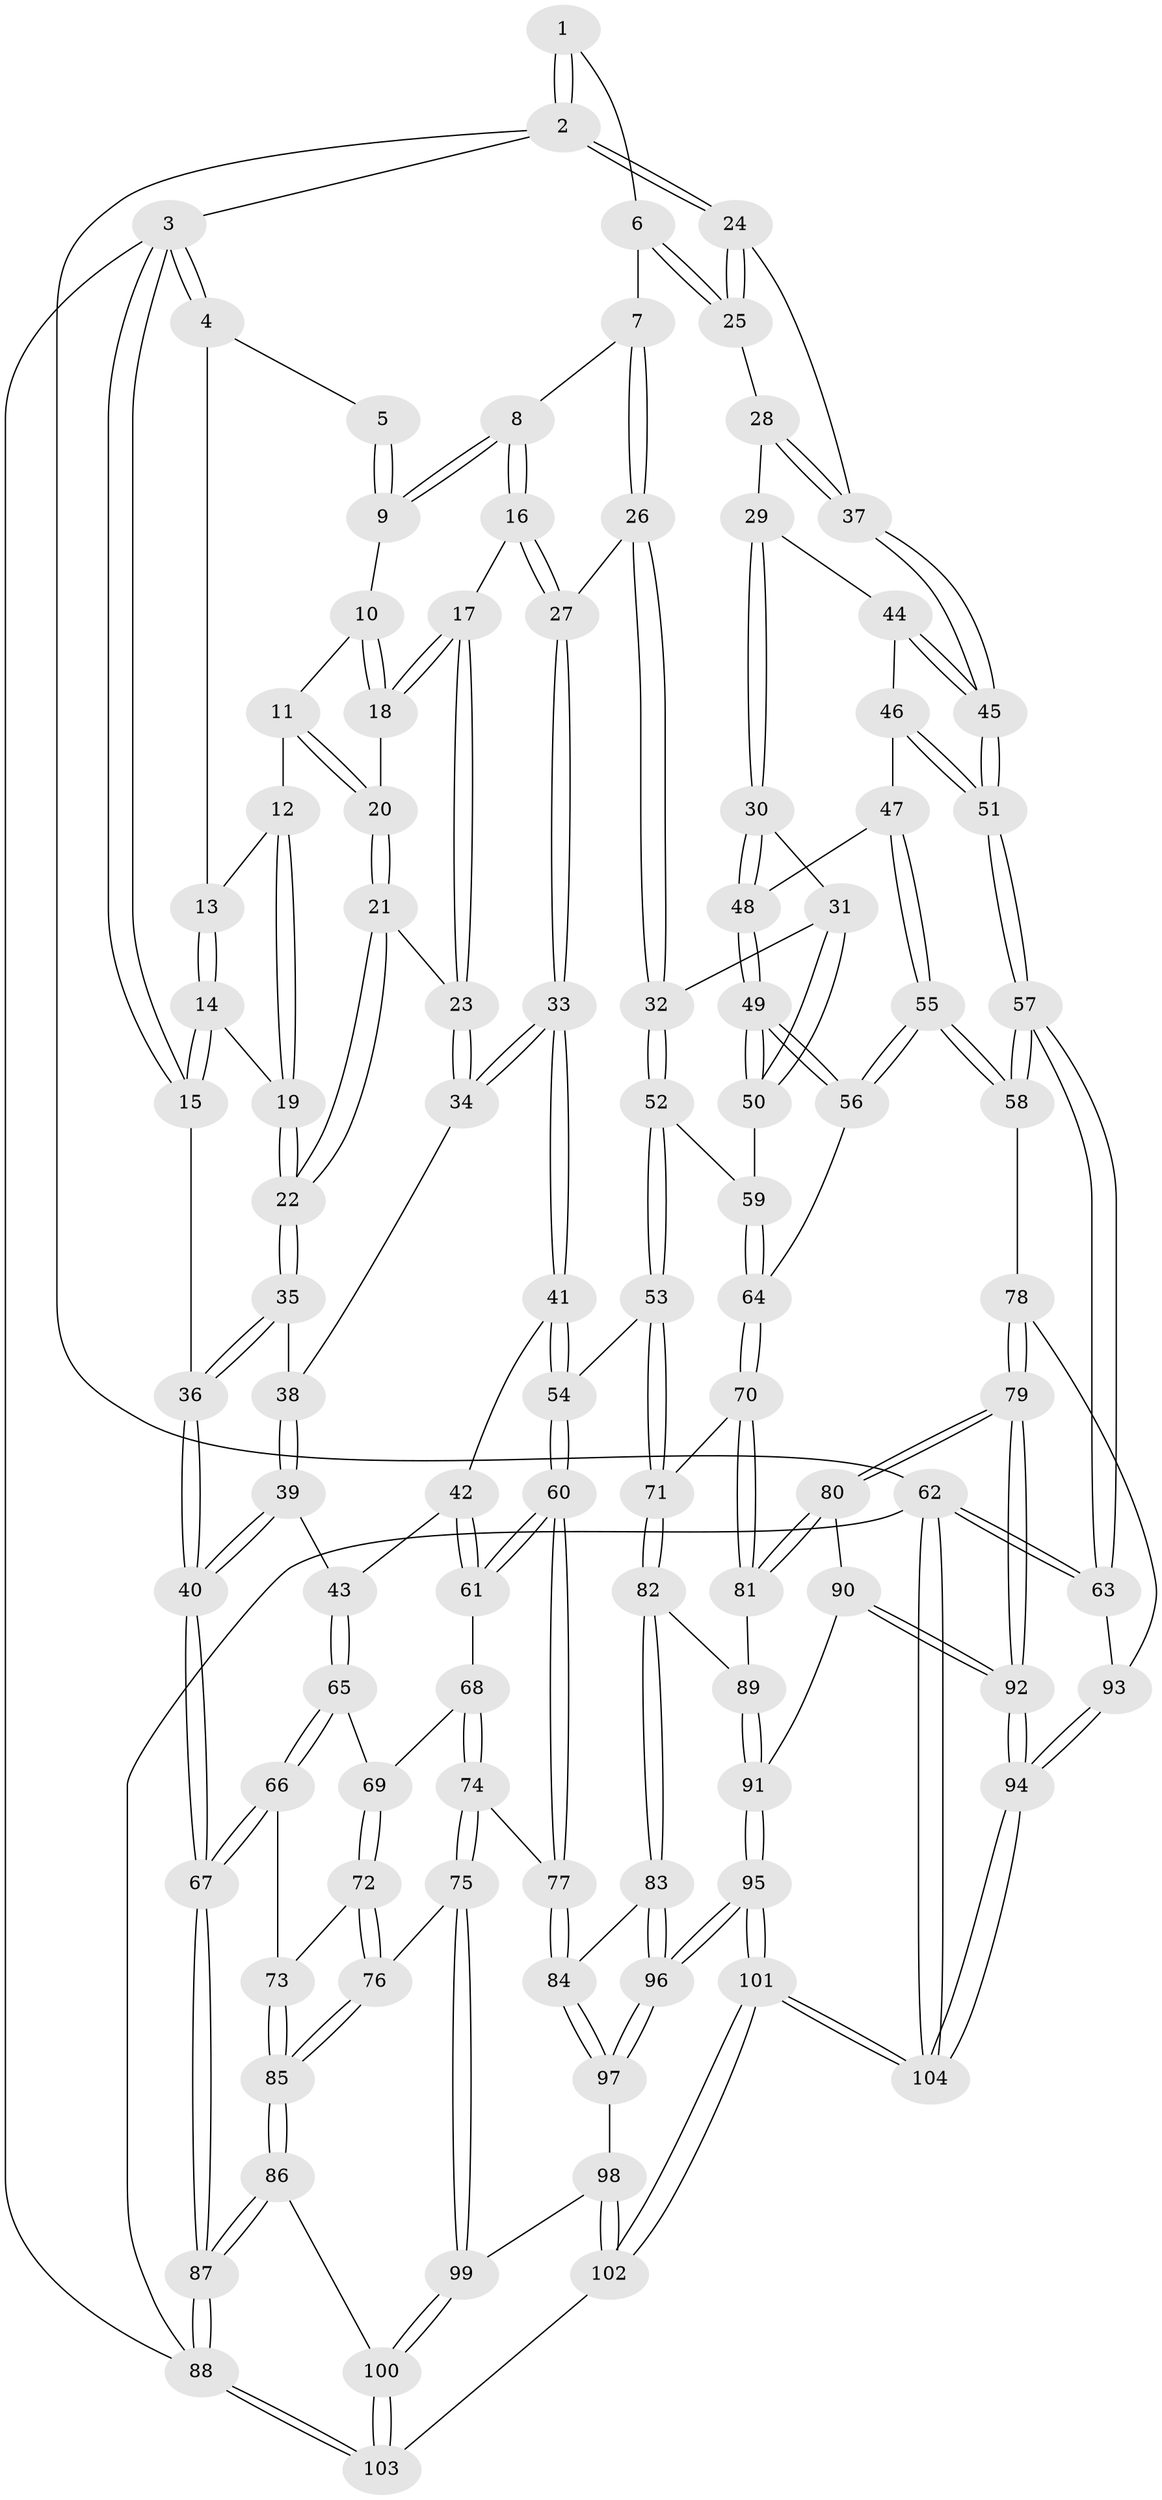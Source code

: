 // Generated by graph-tools (version 1.1) at 2025/11/02/27/25 16:11:56]
// undirected, 104 vertices, 257 edges
graph export_dot {
graph [start="1"]
  node [color=gray90,style=filled];
  1 [pos="+0.7111179136500378+0"];
  2 [pos="+1+0"];
  3 [pos="+0+0"];
  4 [pos="+0+0"];
  5 [pos="+0.33819929930284615+0"];
  6 [pos="+0.7087204409365543+0.07866060548166154"];
  7 [pos="+0.6184823576400571+0.13630450756870782"];
  8 [pos="+0.5038093747803823+0.12384933136490515"];
  9 [pos="+0.33807030993562953+0"];
  10 [pos="+0.3049420373650762+0.023852477274987526"];
  11 [pos="+0.16277369549186577+0.11951424721191771"];
  12 [pos="+0.12417541359766324+0.09985492377874074"];
  13 [pos="+0.08746605632242668+0.04228419411712389"];
  14 [pos="+0+0.1838120932133161"];
  15 [pos="+0+0.2247795108890878"];
  16 [pos="+0.37255367026160974+0.23305225701791984"];
  17 [pos="+0.36560667465289537+0.23099549885519116"];
  18 [pos="+0.33842632573165415+0.18578656646063718"];
  19 [pos="+0.020866980946011447+0.16862399543104123"];
  20 [pos="+0.1730049303140009+0.1720722212286386"];
  21 [pos="+0.15947783291516698+0.30272177215333634"];
  22 [pos="+0.15744945785667852+0.3054678956217602"];
  23 [pos="+0.2965327966488397+0.26999093154448184"];
  24 [pos="+1+0"];
  25 [pos="+0.8159061134416751+0.16909586355811204"];
  26 [pos="+0.5532506981557904+0.3602840607868862"];
  27 [pos="+0.45771681730237623+0.35743077449768595"];
  28 [pos="+0.8301646405596105+0.20727329956433768"];
  29 [pos="+0.8333374880255546+0.3169590000029967"];
  30 [pos="+0.8278973623602005+0.3276919307028521"];
  31 [pos="+0.7572835160683423+0.37739294098438714"];
  32 [pos="+0.5836319697908786+0.3927963457773312"];
  33 [pos="+0.3807812092985914+0.43083517335150207"];
  34 [pos="+0.32436956104543613+0.39480591047883656"];
  35 [pos="+0.15334148663041977+0.3145268023374229"];
  36 [pos="+0+0.44907196044868614"];
  37 [pos="+1+0.266762908791807"];
  38 [pos="+0.18712212563275574+0.36323609196208445"];
  39 [pos="+0.21529610903864863+0.5059856217609805"];
  40 [pos="+0+0.4951024490120563"];
  41 [pos="+0.3778856779892571+0.44099158612314787"];
  42 [pos="+0.3393920327855089+0.493322239883848"];
  43 [pos="+0.23893977746149894+0.5330331431868764"];
  44 [pos="+0.9356993264667907+0.34466902523855"];
  45 [pos="+1+0.3356241520104873"];
  46 [pos="+0.9823974256676411+0.45502405545849006"];
  47 [pos="+0.9030494824901715+0.4668518664622859"];
  48 [pos="+0.8727052385585907+0.43465799733922345"];
  49 [pos="+0.7951268872071979+0.5528270173345445"];
  50 [pos="+0.7562780761604392+0.5018385728706575"];
  51 [pos="+1+0.5368047428433319"];
  52 [pos="+0.588273098258305+0.5265241189968444"];
  53 [pos="+0.5523570529650489+0.5896447932501953"];
  54 [pos="+0.5359831722059807+0.5966708978288743"];
  55 [pos="+0.915985186434234+0.6158898818444831"];
  56 [pos="+0.8113121719146394+0.6021538720157341"];
  57 [pos="+1+0.623978535968245"];
  58 [pos="+0.9332923718259691+0.6261719266285194"];
  59 [pos="+0.6336896209131466+0.5323272152690228"];
  60 [pos="+0.48766653568126395+0.6372000338607051"];
  61 [pos="+0.4131231300342566+0.6197018320261343"];
  62 [pos="+1+1"];
  63 [pos="+1+0.7079152239836053"];
  64 [pos="+0.7757568228291281+0.6278426830591554"];
  65 [pos="+0.23283026899729894+0.5694842258245824"];
  66 [pos="+0.18130252287670237+0.6295188179307998"];
  67 [pos="+0+0.6048101802143384"];
  68 [pos="+0.3386522818636418+0.6522753906179253"];
  69 [pos="+0.32170337889724976+0.6463997143515228"];
  70 [pos="+0.7273263985645124+0.6961578170333953"];
  71 [pos="+0.6296302700212021+0.6613831985095728"];
  72 [pos="+0.247405428393041+0.718028661206402"];
  73 [pos="+0.19123402006632353+0.6792847572137166"];
  74 [pos="+0.34472030575074136+0.7908438771403243"];
  75 [pos="+0.3277305535561714+0.801821953266806"];
  76 [pos="+0.2823512480243223+0.7796308634750224"];
  77 [pos="+0.4727304284542001+0.7751791242281071"];
  78 [pos="+0.8756767067405364+0.7792805280301187"];
  79 [pos="+0.8663706147485588+0.7877945450394463"];
  80 [pos="+0.7442662116412136+0.7509299753829942"];
  81 [pos="+0.7344471450576509+0.738539082585268"];
  82 [pos="+0.5803232430395329+0.7945106738894774"];
  83 [pos="+0.5454726485336857+0.8159229753760159"];
  84 [pos="+0.476145063151242+0.7789629393230282"];
  85 [pos="+0.1048312478929204+0.8236496774814145"];
  86 [pos="+0+1"];
  87 [pos="+0+1"];
  88 [pos="+0+1"];
  89 [pos="+0.6533545040593802+0.7851634904065046"];
  90 [pos="+0.7429368204935359+0.7653014314877175"];
  91 [pos="+0.6911033818340486+0.942266380222167"];
  92 [pos="+0.8733234693835326+1"];
  93 [pos="+0.9758046884665567+0.7977264849731619"];
  94 [pos="+0.879763069104388+1"];
  95 [pos="+0.672094198725046+1"];
  96 [pos="+0.621012955093007+1"];
  97 [pos="+0.4322807130419829+0.9192512239188039"];
  98 [pos="+0.409164569363365+0.9268706482030631"];
  99 [pos="+0.30969391618823416+0.8993605463038945"];
  100 [pos="+0.30860144015473456+0.9005644284304558"];
  101 [pos="+0.7162584953487776+1"];
  102 [pos="+0.4066915407131577+1"];
  103 [pos="+0.3861180340234769+1"];
  104 [pos="+0.8829222738514053+1"];
  1 -- 2;
  1 -- 2;
  1 -- 6;
  2 -- 3;
  2 -- 24;
  2 -- 24;
  2 -- 62;
  3 -- 4;
  3 -- 4;
  3 -- 15;
  3 -- 15;
  3 -- 88;
  4 -- 5;
  4 -- 13;
  5 -- 9;
  5 -- 9;
  6 -- 7;
  6 -- 25;
  6 -- 25;
  7 -- 8;
  7 -- 26;
  7 -- 26;
  8 -- 9;
  8 -- 9;
  8 -- 16;
  8 -- 16;
  9 -- 10;
  10 -- 11;
  10 -- 18;
  10 -- 18;
  11 -- 12;
  11 -- 20;
  11 -- 20;
  12 -- 13;
  12 -- 19;
  12 -- 19;
  13 -- 14;
  13 -- 14;
  14 -- 15;
  14 -- 15;
  14 -- 19;
  15 -- 36;
  16 -- 17;
  16 -- 27;
  16 -- 27;
  17 -- 18;
  17 -- 18;
  17 -- 23;
  17 -- 23;
  18 -- 20;
  19 -- 22;
  19 -- 22;
  20 -- 21;
  20 -- 21;
  21 -- 22;
  21 -- 22;
  21 -- 23;
  22 -- 35;
  22 -- 35;
  23 -- 34;
  23 -- 34;
  24 -- 25;
  24 -- 25;
  24 -- 37;
  25 -- 28;
  26 -- 27;
  26 -- 32;
  26 -- 32;
  27 -- 33;
  27 -- 33;
  28 -- 29;
  28 -- 37;
  28 -- 37;
  29 -- 30;
  29 -- 30;
  29 -- 44;
  30 -- 31;
  30 -- 48;
  30 -- 48;
  31 -- 32;
  31 -- 50;
  31 -- 50;
  32 -- 52;
  32 -- 52;
  33 -- 34;
  33 -- 34;
  33 -- 41;
  33 -- 41;
  34 -- 38;
  35 -- 36;
  35 -- 36;
  35 -- 38;
  36 -- 40;
  36 -- 40;
  37 -- 45;
  37 -- 45;
  38 -- 39;
  38 -- 39;
  39 -- 40;
  39 -- 40;
  39 -- 43;
  40 -- 67;
  40 -- 67;
  41 -- 42;
  41 -- 54;
  41 -- 54;
  42 -- 43;
  42 -- 61;
  42 -- 61;
  43 -- 65;
  43 -- 65;
  44 -- 45;
  44 -- 45;
  44 -- 46;
  45 -- 51;
  45 -- 51;
  46 -- 47;
  46 -- 51;
  46 -- 51;
  47 -- 48;
  47 -- 55;
  47 -- 55;
  48 -- 49;
  48 -- 49;
  49 -- 50;
  49 -- 50;
  49 -- 56;
  49 -- 56;
  50 -- 59;
  51 -- 57;
  51 -- 57;
  52 -- 53;
  52 -- 53;
  52 -- 59;
  53 -- 54;
  53 -- 71;
  53 -- 71;
  54 -- 60;
  54 -- 60;
  55 -- 56;
  55 -- 56;
  55 -- 58;
  55 -- 58;
  56 -- 64;
  57 -- 58;
  57 -- 58;
  57 -- 63;
  57 -- 63;
  58 -- 78;
  59 -- 64;
  59 -- 64;
  60 -- 61;
  60 -- 61;
  60 -- 77;
  60 -- 77;
  61 -- 68;
  62 -- 63;
  62 -- 63;
  62 -- 104;
  62 -- 104;
  62 -- 88;
  63 -- 93;
  64 -- 70;
  64 -- 70;
  65 -- 66;
  65 -- 66;
  65 -- 69;
  66 -- 67;
  66 -- 67;
  66 -- 73;
  67 -- 87;
  67 -- 87;
  68 -- 69;
  68 -- 74;
  68 -- 74;
  69 -- 72;
  69 -- 72;
  70 -- 71;
  70 -- 81;
  70 -- 81;
  71 -- 82;
  71 -- 82;
  72 -- 73;
  72 -- 76;
  72 -- 76;
  73 -- 85;
  73 -- 85;
  74 -- 75;
  74 -- 75;
  74 -- 77;
  75 -- 76;
  75 -- 99;
  75 -- 99;
  76 -- 85;
  76 -- 85;
  77 -- 84;
  77 -- 84;
  78 -- 79;
  78 -- 79;
  78 -- 93;
  79 -- 80;
  79 -- 80;
  79 -- 92;
  79 -- 92;
  80 -- 81;
  80 -- 81;
  80 -- 90;
  81 -- 89;
  82 -- 83;
  82 -- 83;
  82 -- 89;
  83 -- 84;
  83 -- 96;
  83 -- 96;
  84 -- 97;
  84 -- 97;
  85 -- 86;
  85 -- 86;
  86 -- 87;
  86 -- 87;
  86 -- 100;
  87 -- 88;
  87 -- 88;
  88 -- 103;
  88 -- 103;
  89 -- 91;
  89 -- 91;
  90 -- 91;
  90 -- 92;
  90 -- 92;
  91 -- 95;
  91 -- 95;
  92 -- 94;
  92 -- 94;
  93 -- 94;
  93 -- 94;
  94 -- 104;
  94 -- 104;
  95 -- 96;
  95 -- 96;
  95 -- 101;
  95 -- 101;
  96 -- 97;
  96 -- 97;
  97 -- 98;
  98 -- 99;
  98 -- 102;
  98 -- 102;
  99 -- 100;
  99 -- 100;
  100 -- 103;
  100 -- 103;
  101 -- 102;
  101 -- 102;
  101 -- 104;
  101 -- 104;
  102 -- 103;
}
